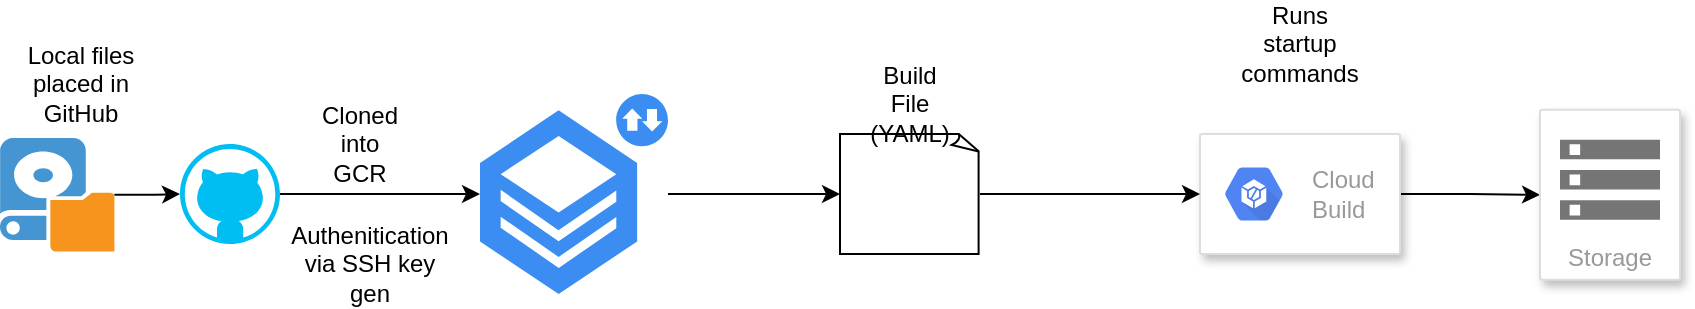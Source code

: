 <mxfile version="13.7.7" type="device" pages="2"><diagram id="KsagbD_fx5MM6Ej6WHc7" name="Deployment"><mxGraphModel dx="1422" dy="794" grid="1" gridSize="10" guides="1" tooltips="1" connect="1" arrows="1" fold="1" page="1" pageScale="1" pageWidth="850" pageHeight="1100" math="0" shadow="0"><root><mxCell id="0"/><mxCell id="1" parent="0"/><mxCell id="2j52O72ZL1kkW7njELby-3" style="edgeStyle=orthogonalEdgeStyle;rounded=0;orthogonalLoop=1;jettySize=auto;html=1;" edge="1" parent="1" source="2j52O72ZL1kkW7njELby-1" target="2j52O72ZL1kkW7njELby-2"><mxGeometry relative="1" as="geometry"/></mxCell><mxCell id="2j52O72ZL1kkW7njELby-1" value="" style="verticalLabelPosition=bottom;html=1;verticalAlign=top;align=center;strokeColor=none;fillColor=#00BEF2;shape=mxgraph.azure.github_code;pointerEvents=1;" vertex="1" parent="1"><mxGeometry x="90" y="220" width="50" height="50" as="geometry"/></mxCell><mxCell id="2j52O72ZL1kkW7njELby-29" style="edgeStyle=orthogonalEdgeStyle;rounded=0;orthogonalLoop=1;jettySize=auto;html=1;entryX=0;entryY=0.5;entryDx=0;entryDy=0;entryPerimeter=0;" edge="1" parent="1" source="2j52O72ZL1kkW7njELby-2" target="2j52O72ZL1kkW7njELby-27"><mxGeometry relative="1" as="geometry"/></mxCell><mxCell id="2j52O72ZL1kkW7njELby-2" value="" style="html=1;aspect=fixed;strokeColor=none;shadow=0;align=center;verticalAlign=top;fillColor=#3B8DF1;shape=mxgraph.gcp2.repository_2" vertex="1" parent="1"><mxGeometry x="240" y="195" width="94" height="100" as="geometry"/></mxCell><mxCell id="2j52O72ZL1kkW7njELby-33" style="edgeStyle=orthogonalEdgeStyle;rounded=0;orthogonalLoop=1;jettySize=auto;html=1;entryX=0;entryY=0.5;entryDx=0;entryDy=0;" edge="1" parent="1" source="2j52O72ZL1kkW7njELby-4" target="2j52O72ZL1kkW7njELby-10"><mxGeometry relative="1" as="geometry"/></mxCell><mxCell id="2j52O72ZL1kkW7njELby-4" value="" style="strokeColor=#dddddd;shadow=1;strokeWidth=1;rounded=1;absoluteArcSize=1;arcSize=2;" vertex="1" parent="1"><mxGeometry x="600" y="215" width="100" height="60" as="geometry"/></mxCell><mxCell id="2j52O72ZL1kkW7njELby-5" value="Cloud&#10;Build" style="dashed=0;connectable=0;html=1;fillColor=#5184F3;strokeColor=none;shape=mxgraph.gcp2.hexIcon;prIcon=container_builder;part=1;labelPosition=right;verticalLabelPosition=middle;align=left;verticalAlign=middle;spacingLeft=5;fontColor=#999999;fontSize=12;" vertex="1" parent="2j52O72ZL1kkW7njELby-4"><mxGeometry y="0.5" width="44" height="39" relative="1" as="geometry"><mxPoint x="5" y="-19.5" as="offset"/></mxGeometry></mxCell><mxCell id="2j52O72ZL1kkW7njELby-10" value="Storage" style="strokeColor=#dddddd;shadow=1;strokeWidth=1;rounded=1;absoluteArcSize=1;arcSize=2;labelPosition=center;verticalLabelPosition=middle;align=center;verticalAlign=bottom;spacingLeft=0;fontColor=#999999;fontSize=12;whiteSpace=wrap;spacingBottom=2;" vertex="1" parent="1"><mxGeometry x="770" y="202.9" width="70" height="85" as="geometry"/></mxCell><mxCell id="2j52O72ZL1kkW7njELby-11" value="" style="dashed=0;connectable=0;html=1;fillColor=#757575;strokeColor=none;shape=mxgraph.gcp2.storage;part=1;" vertex="1" parent="2j52O72ZL1kkW7njELby-10"><mxGeometry x="0.5" width="50" height="40" relative="1" as="geometry"><mxPoint x="-25" y="15" as="offset"/></mxGeometry></mxCell><mxCell id="2j52O72ZL1kkW7njELby-16" value="Cloned into GCR" style="text;html=1;strokeColor=none;fillColor=none;align=center;verticalAlign=middle;whiteSpace=wrap;rounded=0;" vertex="1" parent="1"><mxGeometry x="160" y="210" width="40" height="20" as="geometry"/></mxCell><mxCell id="2j52O72ZL1kkW7njELby-19" value="Runs startup commands" style="text;html=1;strokeColor=none;fillColor=none;align=center;verticalAlign=middle;whiteSpace=wrap;rounded=0;" vertex="1" parent="1"><mxGeometry x="630" y="160" width="40" height="20" as="geometry"/></mxCell><mxCell id="2j52O72ZL1kkW7njELby-23" style="edgeStyle=orthogonalEdgeStyle;rounded=0;orthogonalLoop=1;jettySize=auto;html=1;entryX=0;entryY=0.5;entryDx=0;entryDy=0;entryPerimeter=0;" edge="1" parent="1" source="2j52O72ZL1kkW7njELby-22" target="2j52O72ZL1kkW7njELby-1"><mxGeometry relative="1" as="geometry"/></mxCell><mxCell id="2j52O72ZL1kkW7njELby-22" value="" style="shadow=0;dashed=0;html=1;strokeColor=none;fillColor=#4495D1;labelPosition=center;verticalLabelPosition=bottom;verticalAlign=top;align=center;outlineConnect=0;shape=mxgraph.veeam.local_disk;" vertex="1" parent="1"><mxGeometry y="217" width="57.2" height="56.8" as="geometry"/></mxCell><mxCell id="2j52O72ZL1kkW7njELby-24" value="Local files placed in GitHub" style="text;html=1;strokeColor=none;fillColor=none;align=center;verticalAlign=middle;whiteSpace=wrap;rounded=0;" vertex="1" parent="1"><mxGeometry y="180" width="81" height="20" as="geometry"/></mxCell><mxCell id="2j52O72ZL1kkW7njELby-26" value="Authenitication via SSH key gen" style="text;html=1;strokeColor=none;fillColor=none;align=center;verticalAlign=middle;whiteSpace=wrap;rounded=0;" vertex="1" parent="1"><mxGeometry x="140" y="270" width="90" height="20" as="geometry"/></mxCell><mxCell id="2j52O72ZL1kkW7njELby-32" style="edgeStyle=orthogonalEdgeStyle;rounded=0;orthogonalLoop=1;jettySize=auto;html=1;entryX=0;entryY=0.5;entryDx=0;entryDy=0;" edge="1" parent="1" source="2j52O72ZL1kkW7njELby-27" target="2j52O72ZL1kkW7njELby-4"><mxGeometry relative="1" as="geometry"/></mxCell><mxCell id="2j52O72ZL1kkW7njELby-27" value="" style="whiteSpace=wrap;html=1;shape=mxgraph.basic.document" vertex="1" parent="1"><mxGeometry x="420" y="215" width="70" height="60" as="geometry"/></mxCell><mxCell id="2j52O72ZL1kkW7njELby-28" value="Build File (YAML)" style="text;html=1;strokeColor=none;fillColor=none;align=center;verticalAlign=middle;whiteSpace=wrap;rounded=0;" vertex="1" parent="1"><mxGeometry x="435" y="190" width="40" height="20" as="geometry"/></mxCell></root></mxGraphModel></diagram><diagram name="Access" id="wGdydqk8llfkfEOOWdpg"><mxGraphModel dx="1422" dy="794" grid="1" gridSize="10" guides="1" tooltips="1" connect="1" arrows="1" fold="1" page="1" pageScale="1" pageWidth="850" pageHeight="1100" math="0" shadow="0"><root><mxCell id="PEEiRsFb-16AG5oDKwwX-0"/><mxCell id="PEEiRsFb-16AG5oDKwwX-1" parent="PEEiRsFb-16AG5oDKwwX-0"/><mxCell id="PEEiRsFb-16AG5oDKwwX-2" style="edgeStyle=orthogonalEdgeStyle;rounded=0;orthogonalLoop=1;jettySize=auto;html=1;" edge="1" parent="PEEiRsFb-16AG5oDKwwX-1" source="PEEiRsFb-16AG5oDKwwX-3" target="PEEiRsFb-16AG5oDKwwX-5"><mxGeometry relative="1" as="geometry"/></mxCell><mxCell id="PEEiRsFb-16AG5oDKwwX-3" value="" style="verticalLabelPosition=bottom;html=1;verticalAlign=top;align=center;strokeColor=none;fillColor=#00BEF2;shape=mxgraph.azure.github_code;pointerEvents=1;" vertex="1" parent="PEEiRsFb-16AG5oDKwwX-1"><mxGeometry x="90" y="220" width="50" height="50" as="geometry"/></mxCell><mxCell id="PEEiRsFb-16AG5oDKwwX-4" style="edgeStyle=orthogonalEdgeStyle;rounded=0;orthogonalLoop=1;jettySize=auto;html=1;entryX=0;entryY=0.5;entryDx=0;entryDy=0;entryPerimeter=0;" edge="1" parent="PEEiRsFb-16AG5oDKwwX-1" source="PEEiRsFb-16AG5oDKwwX-5" target="PEEiRsFb-16AG5oDKwwX-18"><mxGeometry relative="1" as="geometry"/></mxCell><mxCell id="PEEiRsFb-16AG5oDKwwX-5" value="" style="html=1;aspect=fixed;strokeColor=none;shadow=0;align=center;verticalAlign=top;fillColor=#3B8DF1;shape=mxgraph.gcp2.repository_2" vertex="1" parent="PEEiRsFb-16AG5oDKwwX-1"><mxGeometry x="240" y="195" width="94" height="100" as="geometry"/></mxCell><mxCell id="PEEiRsFb-16AG5oDKwwX-6" style="edgeStyle=orthogonalEdgeStyle;rounded=0;orthogonalLoop=1;jettySize=auto;html=1;entryX=0;entryY=0.5;entryDx=0;entryDy=0;" edge="1" parent="PEEiRsFb-16AG5oDKwwX-1" source="PEEiRsFb-16AG5oDKwwX-7" target="PEEiRsFb-16AG5oDKwwX-9"><mxGeometry relative="1" as="geometry"/></mxCell><mxCell id="PEEiRsFb-16AG5oDKwwX-7" value="" style="strokeColor=#dddddd;shadow=1;strokeWidth=1;rounded=1;absoluteArcSize=1;arcSize=2;" vertex="1" parent="PEEiRsFb-16AG5oDKwwX-1"><mxGeometry x="600" y="215" width="100" height="60" as="geometry"/></mxCell><mxCell id="PEEiRsFb-16AG5oDKwwX-8" value="Cloud&#10;Build" style="dashed=0;connectable=0;html=1;fillColor=#5184F3;strokeColor=none;shape=mxgraph.gcp2.hexIcon;prIcon=container_builder;part=1;labelPosition=right;verticalLabelPosition=middle;align=left;verticalAlign=middle;spacingLeft=5;fontColor=#999999;fontSize=12;" vertex="1" parent="PEEiRsFb-16AG5oDKwwX-7"><mxGeometry y="0.5" width="44" height="39" relative="1" as="geometry"><mxPoint x="5" y="-19.5" as="offset"/></mxGeometry></mxCell><mxCell id="W7yfSubfwc04tQ9xxpiU-15" style="edgeStyle=orthogonalEdgeStyle;rounded=0;orthogonalLoop=1;jettySize=auto;html=1;" edge="1" parent="PEEiRsFb-16AG5oDKwwX-1" source="PEEiRsFb-16AG5oDKwwX-9" target="W7yfSubfwc04tQ9xxpiU-0"><mxGeometry relative="1" as="geometry"><Array as="points"><mxPoint x="805" y="630"/><mxPoint x="55" y="630"/></Array></mxGeometry></mxCell><mxCell id="PEEiRsFb-16AG5oDKwwX-9" value="Storage" style="strokeColor=#dddddd;shadow=1;strokeWidth=1;rounded=1;absoluteArcSize=1;arcSize=2;labelPosition=center;verticalLabelPosition=middle;align=center;verticalAlign=bottom;spacingLeft=0;fontColor=#999999;fontSize=12;whiteSpace=wrap;spacingBottom=2;" vertex="1" parent="PEEiRsFb-16AG5oDKwwX-1"><mxGeometry x="770" y="202.9" width="70" height="85" as="geometry"/></mxCell><mxCell id="PEEiRsFb-16AG5oDKwwX-10" value="" style="dashed=0;connectable=0;html=1;fillColor=#757575;strokeColor=none;shape=mxgraph.gcp2.storage;part=1;" vertex="1" parent="PEEiRsFb-16AG5oDKwwX-9"><mxGeometry x="0.5" width="50" height="40" relative="1" as="geometry"><mxPoint x="-25" y="15" as="offset"/></mxGeometry></mxCell><mxCell id="PEEiRsFb-16AG5oDKwwX-11" value="Cloned into GCR" style="text;html=1;strokeColor=none;fillColor=none;align=center;verticalAlign=middle;whiteSpace=wrap;rounded=0;" vertex="1" parent="PEEiRsFb-16AG5oDKwwX-1"><mxGeometry x="160" y="210" width="40" height="20" as="geometry"/></mxCell><mxCell id="PEEiRsFb-16AG5oDKwwX-12" value="Runs startup commands" style="text;html=1;strokeColor=none;fillColor=none;align=center;verticalAlign=middle;whiteSpace=wrap;rounded=0;" vertex="1" parent="PEEiRsFb-16AG5oDKwwX-1"><mxGeometry x="630" y="160" width="40" height="20" as="geometry"/></mxCell><mxCell id="PEEiRsFb-16AG5oDKwwX-13" style="edgeStyle=orthogonalEdgeStyle;rounded=0;orthogonalLoop=1;jettySize=auto;html=1;entryX=0;entryY=0.5;entryDx=0;entryDy=0;entryPerimeter=0;" edge="1" parent="PEEiRsFb-16AG5oDKwwX-1" source="PEEiRsFb-16AG5oDKwwX-14" target="PEEiRsFb-16AG5oDKwwX-3"><mxGeometry relative="1" as="geometry"/></mxCell><mxCell id="PEEiRsFb-16AG5oDKwwX-14" value="" style="shadow=0;dashed=0;html=1;strokeColor=none;fillColor=#4495D1;labelPosition=center;verticalLabelPosition=bottom;verticalAlign=top;align=center;outlineConnect=0;shape=mxgraph.veeam.local_disk;" vertex="1" parent="PEEiRsFb-16AG5oDKwwX-1"><mxGeometry y="217" width="57.2" height="56.8" as="geometry"/></mxCell><mxCell id="PEEiRsFb-16AG5oDKwwX-15" value="Local files placed in GitHub" style="text;html=1;strokeColor=none;fillColor=none;align=center;verticalAlign=middle;whiteSpace=wrap;rounded=0;" vertex="1" parent="PEEiRsFb-16AG5oDKwwX-1"><mxGeometry y="180" width="81" height="20" as="geometry"/></mxCell><mxCell id="PEEiRsFb-16AG5oDKwwX-16" value="Authenitication via SSH key gen" style="text;html=1;strokeColor=none;fillColor=none;align=center;verticalAlign=middle;whiteSpace=wrap;rounded=0;" vertex="1" parent="PEEiRsFb-16AG5oDKwwX-1"><mxGeometry x="140" y="270" width="90" height="20" as="geometry"/></mxCell><mxCell id="PEEiRsFb-16AG5oDKwwX-17" style="edgeStyle=orthogonalEdgeStyle;rounded=0;orthogonalLoop=1;jettySize=auto;html=1;entryX=0;entryY=0.5;entryDx=0;entryDy=0;" edge="1" parent="PEEiRsFb-16AG5oDKwwX-1" source="PEEiRsFb-16AG5oDKwwX-18" target="PEEiRsFb-16AG5oDKwwX-7"><mxGeometry relative="1" as="geometry"/></mxCell><mxCell id="PEEiRsFb-16AG5oDKwwX-18" value="" style="whiteSpace=wrap;html=1;shape=mxgraph.basic.document" vertex="1" parent="PEEiRsFb-16AG5oDKwwX-1"><mxGeometry x="425" y="215.4" width="70" height="60" as="geometry"/></mxCell><mxCell id="PEEiRsFb-16AG5oDKwwX-19" value="Build File (YAML)" style="text;html=1;strokeColor=none;fillColor=none;align=center;verticalAlign=middle;whiteSpace=wrap;rounded=0;" vertex="1" parent="PEEiRsFb-16AG5oDKwwX-1"><mxGeometry x="435" y="182.9" width="40" height="20" as="geometry"/></mxCell><mxCell id="W7yfSubfwc04tQ9xxpiU-16" style="edgeStyle=orthogonalEdgeStyle;rounded=0;orthogonalLoop=1;jettySize=auto;html=1;" edge="1" parent="PEEiRsFb-16AG5oDKwwX-1" source="W7yfSubfwc04tQ9xxpiU-0" target="W7yfSubfwc04tQ9xxpiU-1"><mxGeometry relative="1" as="geometry"/></mxCell><mxCell id="W7yfSubfwc04tQ9xxpiU-0" value="Actor" style="shape=umlActor;verticalLabelPosition=bottom;verticalAlign=top;html=1;outlineConnect=0;" vertex="1" parent="PEEiRsFb-16AG5oDKwwX-1"><mxGeometry x="40" y="420" width="30" height="60" as="geometry"/></mxCell><mxCell id="W7yfSubfwc04tQ9xxpiU-6" style="edgeStyle=orthogonalEdgeStyle;rounded=0;orthogonalLoop=1;jettySize=auto;html=1;entryX=0;entryY=0.5;entryDx=0;entryDy=0;" edge="1" parent="PEEiRsFb-16AG5oDKwwX-1" source="W7yfSubfwc04tQ9xxpiU-20" target="W7yfSubfwc04tQ9xxpiU-3"><mxGeometry relative="1" as="geometry"/></mxCell><mxCell id="W7yfSubfwc04tQ9xxpiU-1" value="" style="shape=image;html=1;verticalAlign=top;verticalLabelPosition=bottom;labelBackgroundColor=#ffffff;imageAspect=0;aspect=fixed;image=https://cdn4.iconfinder.com/data/icons/web-development-5/500/checked-www-domain-window-128.png" vertex="1" parent="PEEiRsFb-16AG5oDKwwX-1"><mxGeometry x="145" y="410" width="80" height="80" as="geometry"/></mxCell><mxCell id="W7yfSubfwc04tQ9xxpiU-17" style="edgeStyle=orthogonalEdgeStyle;rounded=0;orthogonalLoop=1;jettySize=auto;html=1;entryX=0.25;entryY=1;entryDx=0;entryDy=0;exitX=1;exitY=0.5;exitDx=0;exitDy=0;exitPerimeter=0;" edge="1" parent="PEEiRsFb-16AG5oDKwwX-1" source="W7yfSubfwc04tQ9xxpiU-27" target="PEEiRsFb-16AG5oDKwwX-9"><mxGeometry relative="1" as="geometry"><Array as="points"><mxPoint x="788" y="446"/><mxPoint x="788" y="349"/></Array></mxGeometry></mxCell><mxCell id="W7yfSubfwc04tQ9xxpiU-25" style="edgeStyle=orthogonalEdgeStyle;rounded=0;orthogonalLoop=1;jettySize=auto;html=1;entryX=0;entryY=0.5;entryDx=0;entryDy=0;" edge="1" parent="PEEiRsFb-16AG5oDKwwX-1" source="W7yfSubfwc04tQ9xxpiU-3" target="W7yfSubfwc04tQ9xxpiU-23"><mxGeometry relative="1" as="geometry"/></mxCell><mxCell id="W7yfSubfwc04tQ9xxpiU-3" value="" style="strokeColor=#dddddd;shadow=1;strokeWidth=1;rounded=1;absoluteArcSize=1;arcSize=2;" vertex="1" parent="PEEiRsFb-16AG5oDKwwX-1"><mxGeometry x="395" y="420" width="100" height="60" as="geometry"/></mxCell><mxCell id="W7yfSubfwc04tQ9xxpiU-4" value="Cloud &#10;DNS" style="dashed=0;connectable=0;html=1;fillColor=#5184F3;strokeColor=none;shape=mxgraph.gcp2.hexIcon;prIcon=cloud_dns;part=1;labelPosition=right;verticalLabelPosition=middle;align=left;verticalAlign=middle;spacingLeft=5;fontColor=#999999;fontSize=12;" vertex="1" parent="W7yfSubfwc04tQ9xxpiU-3"><mxGeometry y="0.5" width="44" height="39" relative="1" as="geometry"><mxPoint x="5" y="-19.5" as="offset"/></mxGeometry></mxCell><mxCell id="W7yfSubfwc04tQ9xxpiU-8" value="input URL &quot;.blake.businesscredentials.info" style="text;html=1;strokeColor=none;fillColor=none;align=center;verticalAlign=middle;whiteSpace=wrap;rounded=0;" vertex="1" parent="PEEiRsFb-16AG5oDKwwX-1"><mxGeometry x="70" y="380" width="50" height="20" as="geometry"/></mxCell><mxCell id="W7yfSubfwc04tQ9xxpiU-9" value="Redirect to lookup in GCP DNS" style="text;html=1;strokeColor=none;fillColor=none;align=center;verticalAlign=middle;whiteSpace=wrap;rounded=0;" vertex="1" parent="PEEiRsFb-16AG5oDKwwX-1"><mxGeometry x="405" y="390" width="100" height="20" as="geometry"/></mxCell><mxCell id="W7yfSubfwc04tQ9xxpiU-10" value="Cloud DNS references DNS records to point to bucket" style="text;html=1;strokeColor=none;fillColor=none;align=center;verticalAlign=middle;whiteSpace=wrap;rounded=0;" vertex="1" parent="PEEiRsFb-16AG5oDKwwX-1"><mxGeometry x="540" y="380" width="100" height="20" as="geometry"/></mxCell><mxCell id="W7yfSubfwc04tQ9xxpiU-19" value="Webpage returned to Actor" style="text;html=1;strokeColor=none;fillColor=none;align=center;verticalAlign=middle;whiteSpace=wrap;rounded=0;" vertex="1" parent="PEEiRsFb-16AG5oDKwwX-1"><mxGeometry x="360" y="600" width="125" height="20" as="geometry"/></mxCell><mxCell id="W7yfSubfwc04tQ9xxpiU-20" value="" style="outlineConnect=0;dashed=0;verticalLabelPosition=bottom;verticalAlign=top;align=center;html=1;shape=mxgraph.aws3.route_53;fillColor=#F58536;gradientColor=none;" vertex="1" parent="PEEiRsFb-16AG5oDKwwX-1"><mxGeometry x="289.5" y="407.25" width="70.5" height="85.5" as="geometry"/></mxCell><mxCell id="W7yfSubfwc04tQ9xxpiU-21" style="edgeStyle=orthogonalEdgeStyle;rounded=0;orthogonalLoop=1;jettySize=auto;html=1;entryX=0;entryY=0.5;entryDx=0;entryDy=0;" edge="1" parent="PEEiRsFb-16AG5oDKwwX-1" source="W7yfSubfwc04tQ9xxpiU-1" target="W7yfSubfwc04tQ9xxpiU-20"><mxGeometry relative="1" as="geometry"><mxPoint x="260" y="450" as="sourcePoint"/><mxPoint x="485" y="450" as="targetPoint"/></mxGeometry></mxCell><mxCell id="W7yfSubfwc04tQ9xxpiU-22" value="URL redirects to AWS origin" style="text;html=1;strokeColor=none;fillColor=none;align=center;verticalAlign=middle;whiteSpace=wrap;rounded=0;" vertex="1" parent="PEEiRsFb-16AG5oDKwwX-1"><mxGeometry x="277.25" y="380" width="95" height="20" as="geometry"/></mxCell><mxCell id="W7yfSubfwc04tQ9xxpiU-29" style="edgeStyle=orthogonalEdgeStyle;rounded=0;orthogonalLoop=1;jettySize=auto;html=1;entryX=0;entryY=0.5;entryDx=0;entryDy=0;entryPerimeter=0;" edge="1" parent="PEEiRsFb-16AG5oDKwwX-1" source="W7yfSubfwc04tQ9xxpiU-23" target="W7yfSubfwc04tQ9xxpiU-27"><mxGeometry relative="1" as="geometry"/></mxCell><mxCell id="W7yfSubfwc04tQ9xxpiU-23" value="" style="strokeColor=#dddddd;shadow=1;strokeWidth=1;rounded=1;absoluteArcSize=1;arcSize=2;" vertex="1" parent="PEEiRsFb-16AG5oDKwwX-1"><mxGeometry x="520" y="420" width="130" height="60" as="geometry"/></mxCell><mxCell id="W7yfSubfwc04tQ9xxpiU-24" value="&lt;font color=&quot;#000000&quot;&gt;Name&lt;/font&gt;&lt;br&gt;Cloud  DNS" style="dashed=0;connectable=0;html=1;fillColor=#5184F3;strokeColor=none;shape=mxgraph.gcp2.hexIcon;prIcon=cloud_dns;part=1;labelPosition=right;verticalLabelPosition=middle;align=left;verticalAlign=middle;spacingLeft=5;fontColor=#999999;fontSize=12;" vertex="1" parent="W7yfSubfwc04tQ9xxpiU-23"><mxGeometry y="0.5" width="44" height="39" relative="1" as="geometry"><mxPoint x="5" y="-19.5" as="offset"/></mxGeometry></mxCell><mxCell id="W7yfSubfwc04tQ9xxpiU-27" value="" style="outlineConnect=0;dashed=0;verticalLabelPosition=bottom;verticalAlign=top;align=center;html=1;shape=mxgraph.aws3.classic_load_balancer;fillColor=#F58536;gradientColor=none;" vertex="1" parent="PEEiRsFb-16AG5oDKwwX-1"><mxGeometry x="710" y="414" width="69" height="72" as="geometry"/></mxCell><mxCell id="W7yfSubfwc04tQ9xxpiU-30" value="Load balancer assigned IP which can redirect to bucket" style="text;html=1;strokeColor=none;fillColor=none;align=center;verticalAlign=middle;whiteSpace=wrap;rounded=0;" vertex="1" parent="PEEiRsFb-16AG5oDKwwX-1"><mxGeometry x="700" y="360" width="80" height="20" as="geometry"/></mxCell></root></mxGraphModel></diagram></mxfile>